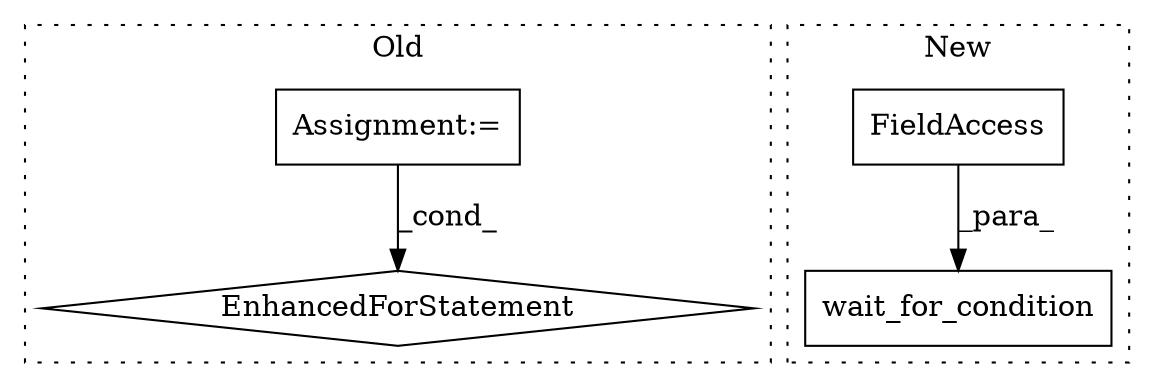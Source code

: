 digraph G {
subgraph cluster0 {
1 [label="EnhancedForStatement" a="70" s="20220,20305" l="53,2" shape="diamond"];
4 [label="Assignment:=" a="7" s="20220,20305" l="53,2" shape="box"];
label = "Old";
style="dotted";
}
subgraph cluster1 {
2 [label="wait_for_condition" a="32" s="21790,21819" l="19,1" shape="box"];
3 [label="FieldAccess" a="22" s="21809" l="10" shape="box"];
label = "New";
style="dotted";
}
3 -> 2 [label="_para_"];
4 -> 1 [label="_cond_"];
}